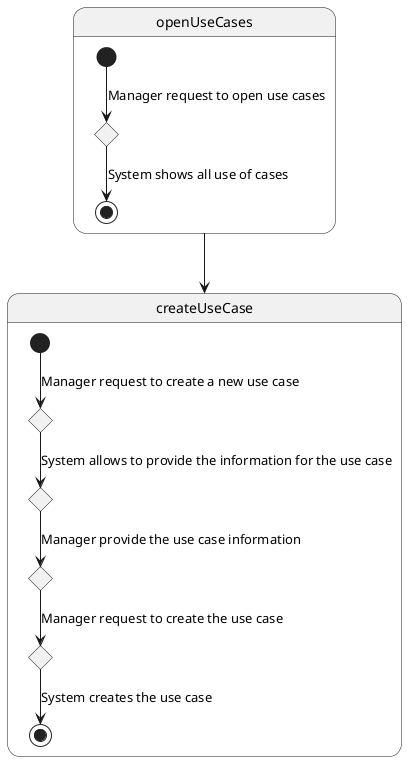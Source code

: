 @startuml



state openUseCases {
    state 1 <<choice>>

    [*] --> 1 : Manager request to open use cases
    1 --> [*] : System shows all use of cases
}

openUseCases --> createUseCase

state createUseCase {
  state 1 <<choice>>
  state 2 <<choice>>
  state 3 <<choice>>
  state 4 <<choice>>
  state 5 <<choice>>

  [*] --> 2 : Manager request to create a new use case
  2 --> 3 : System allows to provide the information for the use case
  3 --> 4 : Manager provide the use case information
  4 --> 5 : Manager request to create the use case
  5 --> [*] : System creates the use case

}

@enduml
